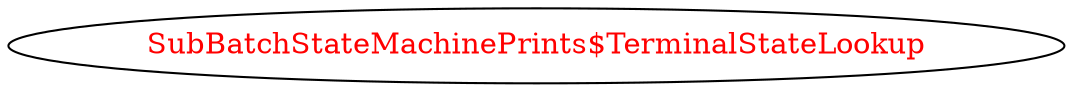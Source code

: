 digraph dependencyGraph {
 concentrate=true;
 ranksep="2.0";
 rankdir="LR"; 
 splines="ortho";
"SubBatchStateMachinePrints$TerminalStateLookup" [fontcolor="red"];
}